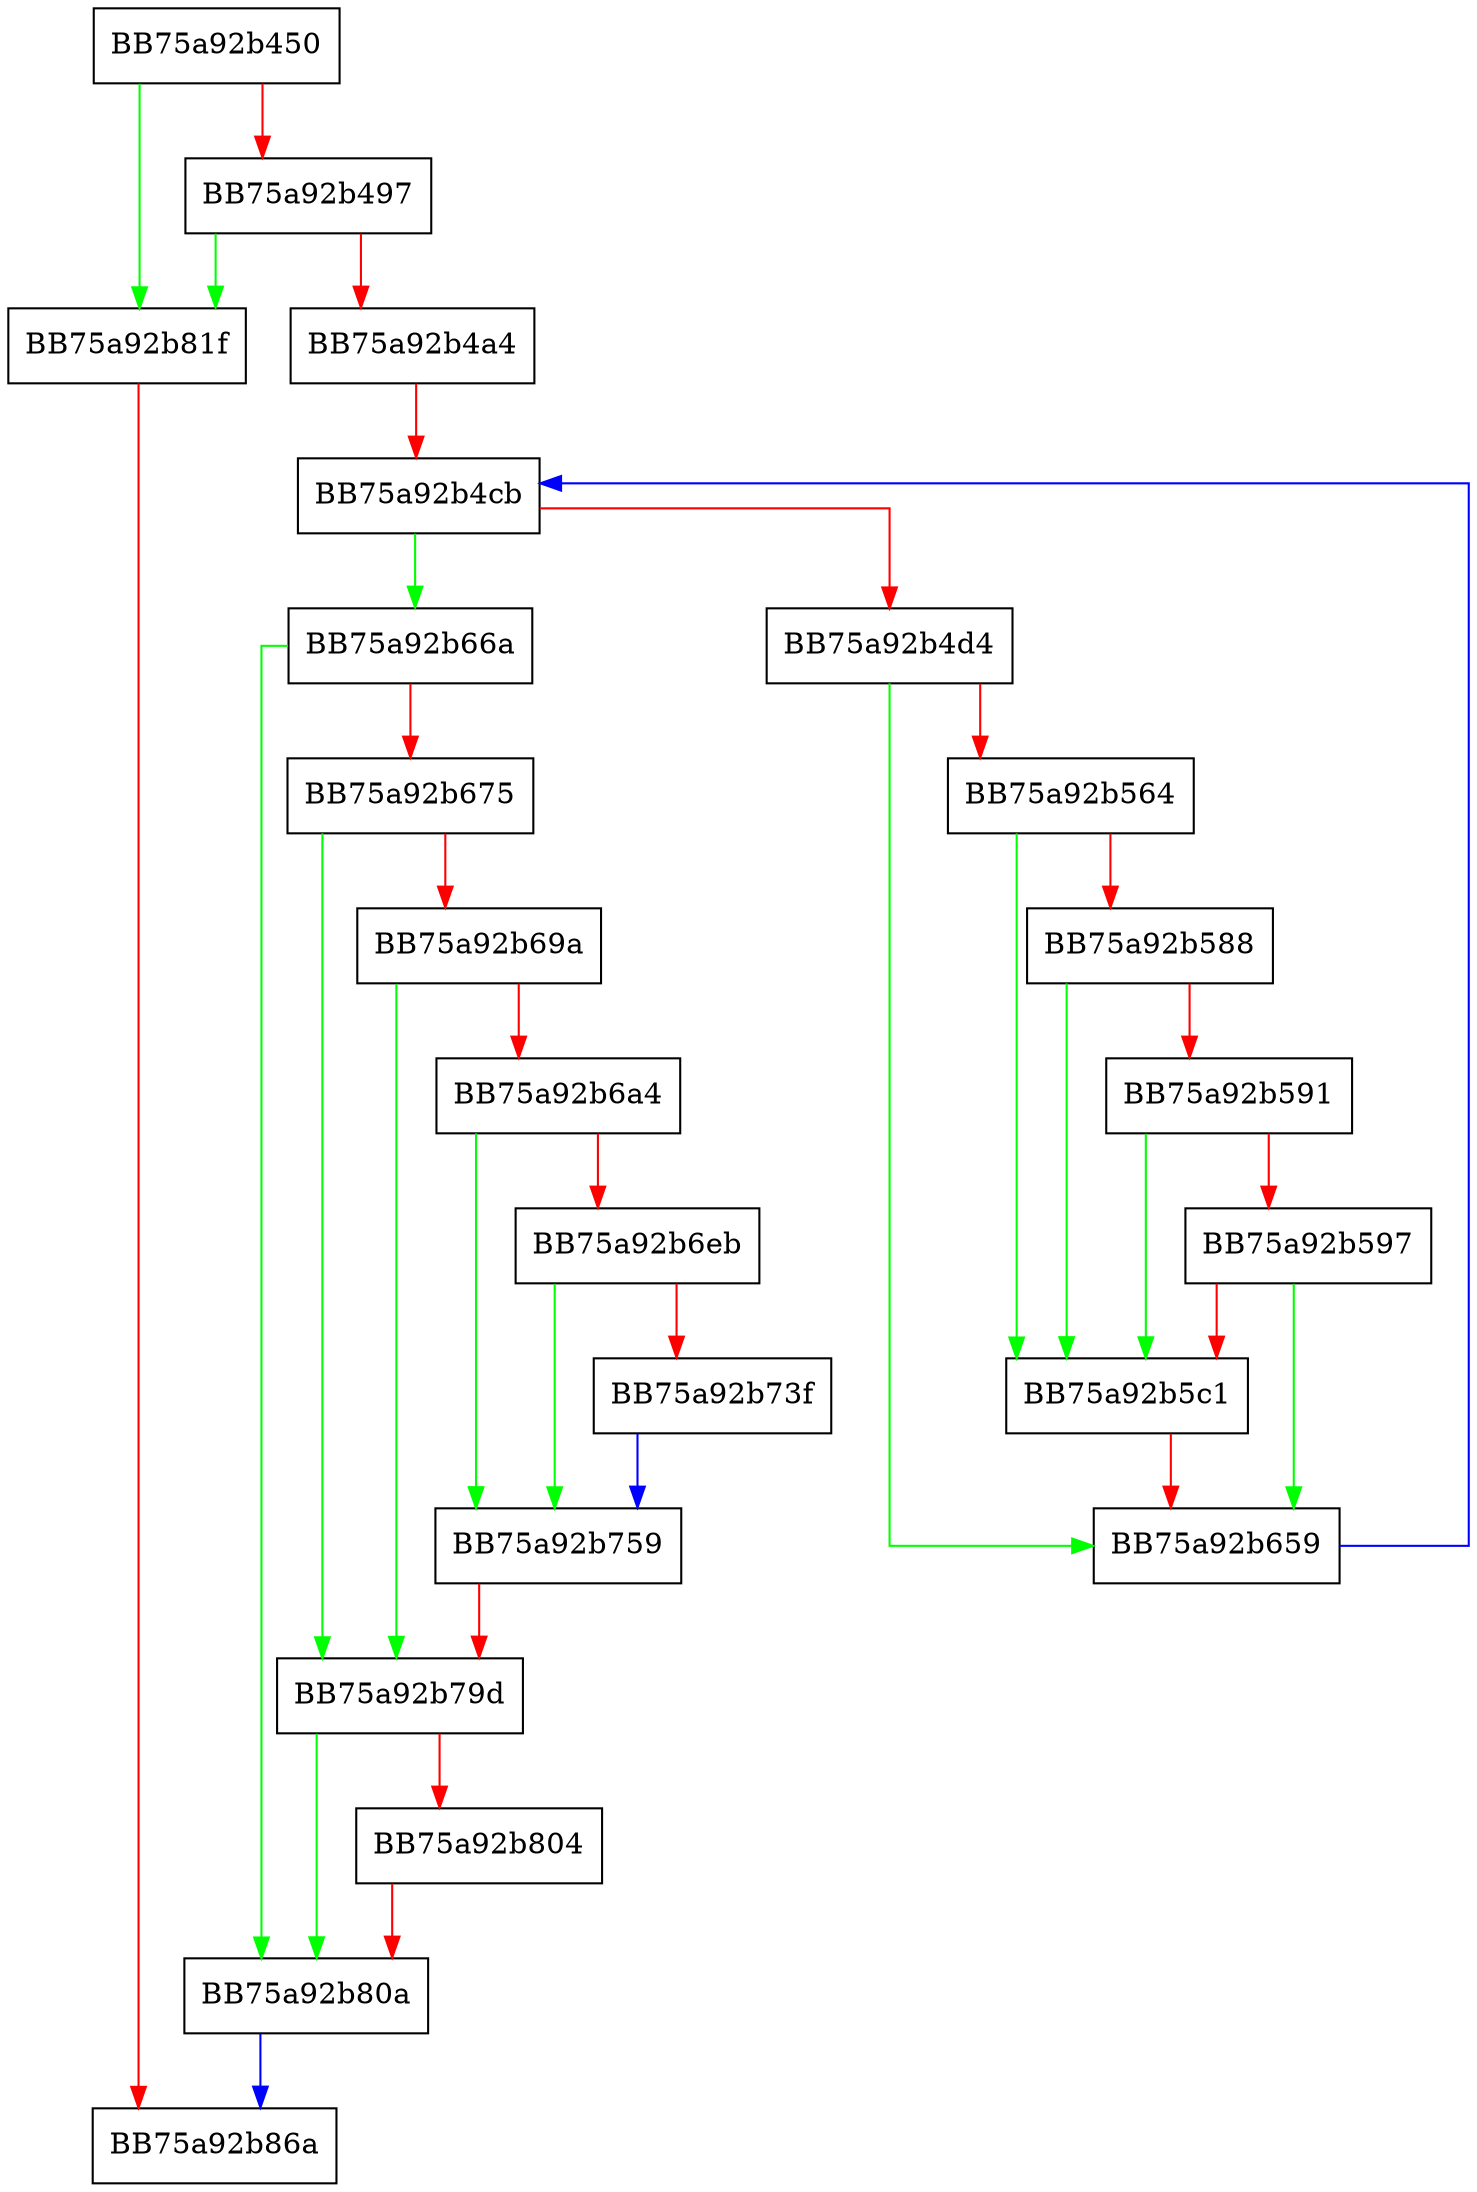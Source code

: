 digraph high_compute_process_callback {
  node [shape="box"];
  graph [splines=ortho];
  BB75a92b450 -> BB75a92b81f [color="green"];
  BB75a92b450 -> BB75a92b497 [color="red"];
  BB75a92b497 -> BB75a92b81f [color="green"];
  BB75a92b497 -> BB75a92b4a4 [color="red"];
  BB75a92b4a4 -> BB75a92b4cb [color="red"];
  BB75a92b4cb -> BB75a92b66a [color="green"];
  BB75a92b4cb -> BB75a92b4d4 [color="red"];
  BB75a92b4d4 -> BB75a92b659 [color="green"];
  BB75a92b4d4 -> BB75a92b564 [color="red"];
  BB75a92b564 -> BB75a92b5c1 [color="green"];
  BB75a92b564 -> BB75a92b588 [color="red"];
  BB75a92b588 -> BB75a92b5c1 [color="green"];
  BB75a92b588 -> BB75a92b591 [color="red"];
  BB75a92b591 -> BB75a92b5c1 [color="green"];
  BB75a92b591 -> BB75a92b597 [color="red"];
  BB75a92b597 -> BB75a92b659 [color="green"];
  BB75a92b597 -> BB75a92b5c1 [color="red"];
  BB75a92b5c1 -> BB75a92b659 [color="red"];
  BB75a92b659 -> BB75a92b4cb [color="blue"];
  BB75a92b66a -> BB75a92b80a [color="green"];
  BB75a92b66a -> BB75a92b675 [color="red"];
  BB75a92b675 -> BB75a92b79d [color="green"];
  BB75a92b675 -> BB75a92b69a [color="red"];
  BB75a92b69a -> BB75a92b79d [color="green"];
  BB75a92b69a -> BB75a92b6a4 [color="red"];
  BB75a92b6a4 -> BB75a92b759 [color="green"];
  BB75a92b6a4 -> BB75a92b6eb [color="red"];
  BB75a92b6eb -> BB75a92b759 [color="green"];
  BB75a92b6eb -> BB75a92b73f [color="red"];
  BB75a92b73f -> BB75a92b759 [color="blue"];
  BB75a92b759 -> BB75a92b79d [color="red"];
  BB75a92b79d -> BB75a92b80a [color="green"];
  BB75a92b79d -> BB75a92b804 [color="red"];
  BB75a92b804 -> BB75a92b80a [color="red"];
  BB75a92b80a -> BB75a92b86a [color="blue"];
  BB75a92b81f -> BB75a92b86a [color="red"];
}